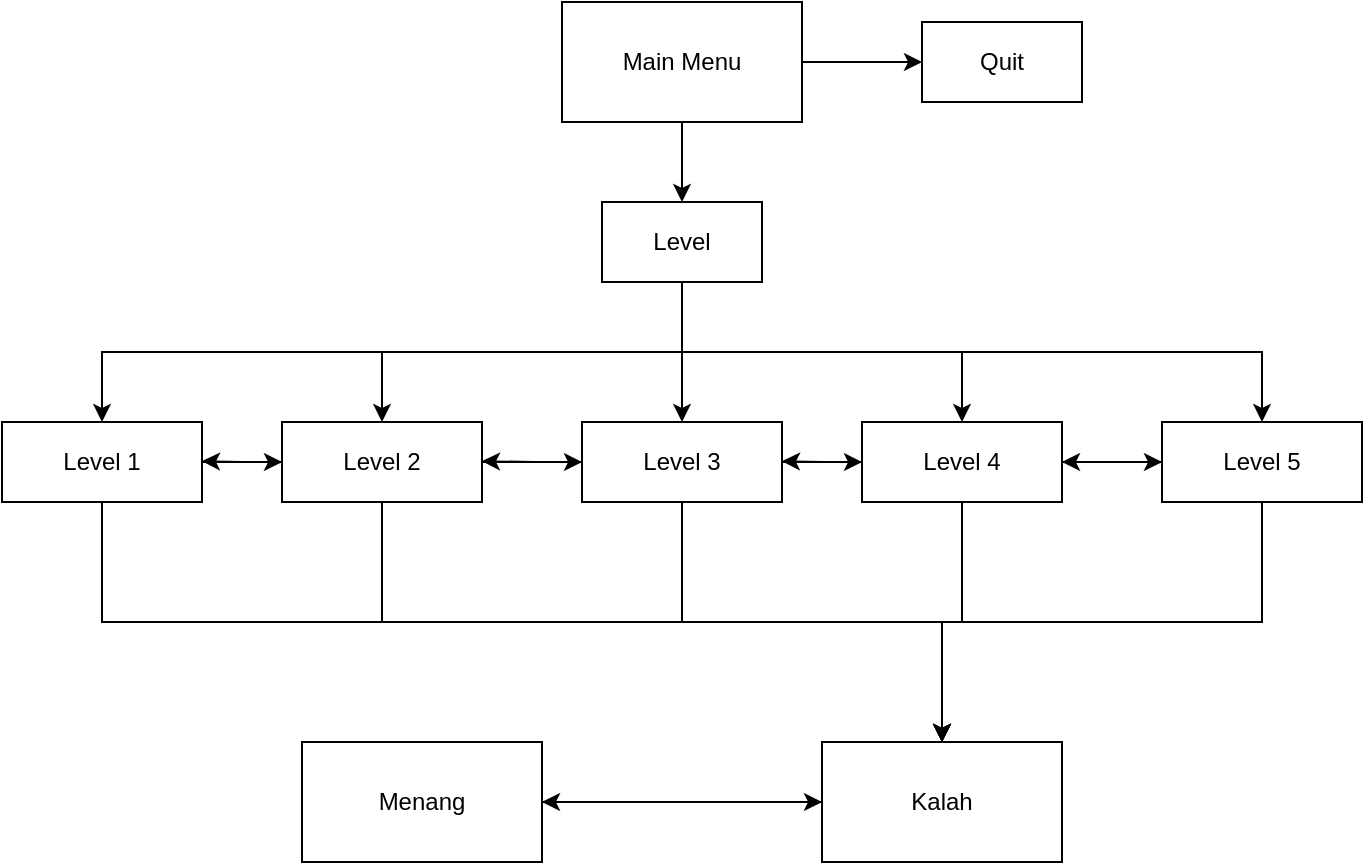 <mxfile version="24.7.7">
  <diagram name="Page-1" id="d_EMwRNkbNsLEGoNPHXn">
    <mxGraphModel dx="874" dy="451" grid="1" gridSize="10" guides="1" tooltips="1" connect="1" arrows="1" fold="1" page="1" pageScale="1" pageWidth="850" pageHeight="1100" math="0" shadow="0">
      <root>
        <mxCell id="0" />
        <mxCell id="1" parent="0" />
        <mxCell id="xGmYWRNddNLQcnzCx-a8-13" style="edgeStyle=orthogonalEdgeStyle;rounded=0;orthogonalLoop=1;jettySize=auto;html=1;exitX=0.5;exitY=1;exitDx=0;exitDy=0;entryX=0.5;entryY=0;entryDx=0;entryDy=0;" edge="1" parent="1" source="xGmYWRNddNLQcnzCx-a8-1" target="xGmYWRNddNLQcnzCx-a8-12">
          <mxGeometry relative="1" as="geometry" />
        </mxCell>
        <mxCell id="xGmYWRNddNLQcnzCx-a8-23" style="edgeStyle=orthogonalEdgeStyle;rounded=0;orthogonalLoop=1;jettySize=auto;html=1;exitX=1;exitY=0.5;exitDx=0;exitDy=0;entryX=0;entryY=0.5;entryDx=0;entryDy=0;" edge="1" parent="1" source="xGmYWRNddNLQcnzCx-a8-1" target="xGmYWRNddNLQcnzCx-a8-21">
          <mxGeometry relative="1" as="geometry" />
        </mxCell>
        <mxCell id="xGmYWRNddNLQcnzCx-a8-1" value="Main Menu" style="rounded=0;whiteSpace=wrap;html=1;" vertex="1" parent="1">
          <mxGeometry x="310" y="30" width="120" height="60" as="geometry" />
        </mxCell>
        <mxCell id="xGmYWRNddNLQcnzCx-a8-48" style="edgeStyle=orthogonalEdgeStyle;rounded=0;orthogonalLoop=1;jettySize=auto;html=1;exitX=1;exitY=0.5;exitDx=0;exitDy=0;entryX=0;entryY=0.5;entryDx=0;entryDy=0;" edge="1" parent="1" source="xGmYWRNddNLQcnzCx-a8-4" target="xGmYWRNddNLQcnzCx-a8-5">
          <mxGeometry relative="1" as="geometry" />
        </mxCell>
        <mxCell id="xGmYWRNddNLQcnzCx-a8-58" style="edgeStyle=orthogonalEdgeStyle;rounded=0;orthogonalLoop=1;jettySize=auto;html=1;exitX=0.5;exitY=1;exitDx=0;exitDy=0;entryX=0.5;entryY=0;entryDx=0;entryDy=0;" edge="1" parent="1" source="xGmYWRNddNLQcnzCx-a8-4" target="xGmYWRNddNLQcnzCx-a8-22">
          <mxGeometry relative="1" as="geometry" />
        </mxCell>
        <mxCell id="xGmYWRNddNLQcnzCx-a8-4" value="Level 1" style="rounded=0;whiteSpace=wrap;html=1;" vertex="1" parent="1">
          <mxGeometry x="30" y="240" width="100" height="40" as="geometry" />
        </mxCell>
        <mxCell id="xGmYWRNddNLQcnzCx-a8-49" style="edgeStyle=orthogonalEdgeStyle;rounded=0;orthogonalLoop=1;jettySize=auto;html=1;exitX=1;exitY=0.5;exitDx=0;exitDy=0;entryX=0;entryY=0.5;entryDx=0;entryDy=0;" edge="1" parent="1" source="xGmYWRNddNLQcnzCx-a8-5" target="xGmYWRNddNLQcnzCx-a8-6">
          <mxGeometry relative="1" as="geometry" />
        </mxCell>
        <mxCell id="xGmYWRNddNLQcnzCx-a8-55" style="edgeStyle=orthogonalEdgeStyle;rounded=0;orthogonalLoop=1;jettySize=auto;html=1;exitX=0;exitY=0.5;exitDx=0;exitDy=0;" edge="1" parent="1" source="xGmYWRNddNLQcnzCx-a8-5">
          <mxGeometry relative="1" as="geometry">
            <mxPoint x="130" y="259.588" as="targetPoint" />
          </mxGeometry>
        </mxCell>
        <mxCell id="xGmYWRNddNLQcnzCx-a8-59" style="edgeStyle=orthogonalEdgeStyle;rounded=0;orthogonalLoop=1;jettySize=auto;html=1;exitX=0.5;exitY=1;exitDx=0;exitDy=0;entryX=0.5;entryY=0;entryDx=0;entryDy=0;" edge="1" parent="1" source="xGmYWRNddNLQcnzCx-a8-5" target="xGmYWRNddNLQcnzCx-a8-22">
          <mxGeometry relative="1" as="geometry" />
        </mxCell>
        <mxCell id="xGmYWRNddNLQcnzCx-a8-5" value="Level 2" style="rounded=0;whiteSpace=wrap;html=1;" vertex="1" parent="1">
          <mxGeometry x="170" y="240" width="100" height="40" as="geometry" />
        </mxCell>
        <mxCell id="xGmYWRNddNLQcnzCx-a8-50" style="edgeStyle=orthogonalEdgeStyle;rounded=0;orthogonalLoop=1;jettySize=auto;html=1;exitX=1;exitY=0.5;exitDx=0;exitDy=0;entryX=0;entryY=0.5;entryDx=0;entryDy=0;" edge="1" parent="1" source="xGmYWRNddNLQcnzCx-a8-6" target="xGmYWRNddNLQcnzCx-a8-7">
          <mxGeometry relative="1" as="geometry" />
        </mxCell>
        <mxCell id="xGmYWRNddNLQcnzCx-a8-54" style="edgeStyle=orthogonalEdgeStyle;rounded=0;orthogonalLoop=1;jettySize=auto;html=1;exitX=0;exitY=0.5;exitDx=0;exitDy=0;" edge="1" parent="1" source="xGmYWRNddNLQcnzCx-a8-6">
          <mxGeometry relative="1" as="geometry">
            <mxPoint x="270" y="259.588" as="targetPoint" />
          </mxGeometry>
        </mxCell>
        <mxCell id="xGmYWRNddNLQcnzCx-a8-60" style="edgeStyle=orthogonalEdgeStyle;rounded=0;orthogonalLoop=1;jettySize=auto;html=1;exitX=0.5;exitY=1;exitDx=0;exitDy=0;entryX=0.5;entryY=0;entryDx=0;entryDy=0;" edge="1" parent="1" source="xGmYWRNddNLQcnzCx-a8-6" target="xGmYWRNddNLQcnzCx-a8-22">
          <mxGeometry relative="1" as="geometry" />
        </mxCell>
        <mxCell id="xGmYWRNddNLQcnzCx-a8-6" value="Level 3" style="rounded=0;whiteSpace=wrap;html=1;" vertex="1" parent="1">
          <mxGeometry x="320" y="240" width="100" height="40" as="geometry" />
        </mxCell>
        <mxCell id="xGmYWRNddNLQcnzCx-a8-51" style="edgeStyle=orthogonalEdgeStyle;rounded=0;orthogonalLoop=1;jettySize=auto;html=1;exitX=1;exitY=0.5;exitDx=0;exitDy=0;" edge="1" parent="1" source="xGmYWRNddNLQcnzCx-a8-7" target="xGmYWRNddNLQcnzCx-a8-8">
          <mxGeometry relative="1" as="geometry" />
        </mxCell>
        <mxCell id="xGmYWRNddNLQcnzCx-a8-53" style="edgeStyle=orthogonalEdgeStyle;rounded=0;orthogonalLoop=1;jettySize=auto;html=1;exitX=0;exitY=0.5;exitDx=0;exitDy=0;" edge="1" parent="1" source="xGmYWRNddNLQcnzCx-a8-7">
          <mxGeometry relative="1" as="geometry">
            <mxPoint x="420.0" y="259.588" as="targetPoint" />
          </mxGeometry>
        </mxCell>
        <mxCell id="xGmYWRNddNLQcnzCx-a8-61" style="edgeStyle=orthogonalEdgeStyle;rounded=0;orthogonalLoop=1;jettySize=auto;html=1;exitX=0.5;exitY=1;exitDx=0;exitDy=0;entryX=0.5;entryY=0;entryDx=0;entryDy=0;" edge="1" parent="1" source="xGmYWRNddNLQcnzCx-a8-7" target="xGmYWRNddNLQcnzCx-a8-22">
          <mxGeometry relative="1" as="geometry" />
        </mxCell>
        <mxCell id="xGmYWRNddNLQcnzCx-a8-7" value="Level 4" style="rounded=0;whiteSpace=wrap;html=1;" vertex="1" parent="1">
          <mxGeometry x="460" y="240" width="100" height="40" as="geometry" />
        </mxCell>
        <mxCell id="xGmYWRNddNLQcnzCx-a8-52" style="edgeStyle=orthogonalEdgeStyle;rounded=0;orthogonalLoop=1;jettySize=auto;html=1;exitX=0;exitY=0.5;exitDx=0;exitDy=0;entryX=1;entryY=0.5;entryDx=0;entryDy=0;" edge="1" parent="1" source="xGmYWRNddNLQcnzCx-a8-8" target="xGmYWRNddNLQcnzCx-a8-7">
          <mxGeometry relative="1" as="geometry" />
        </mxCell>
        <mxCell id="xGmYWRNddNLQcnzCx-a8-62" style="edgeStyle=orthogonalEdgeStyle;rounded=0;orthogonalLoop=1;jettySize=auto;html=1;exitX=0.5;exitY=1;exitDx=0;exitDy=0;entryX=0.5;entryY=0;entryDx=0;entryDy=0;" edge="1" parent="1" source="xGmYWRNddNLQcnzCx-a8-8" target="xGmYWRNddNLQcnzCx-a8-22">
          <mxGeometry relative="1" as="geometry" />
        </mxCell>
        <mxCell id="xGmYWRNddNLQcnzCx-a8-8" value="Level 5" style="rounded=0;whiteSpace=wrap;html=1;" vertex="1" parent="1">
          <mxGeometry x="610" y="240" width="100" height="40" as="geometry" />
        </mxCell>
        <mxCell id="xGmYWRNddNLQcnzCx-a8-14" style="edgeStyle=orthogonalEdgeStyle;rounded=0;orthogonalLoop=1;jettySize=auto;html=1;exitX=0.5;exitY=1;exitDx=0;exitDy=0;entryX=0.5;entryY=0;entryDx=0;entryDy=0;" edge="1" parent="1" source="xGmYWRNddNLQcnzCx-a8-12" target="xGmYWRNddNLQcnzCx-a8-6">
          <mxGeometry relative="1" as="geometry" />
        </mxCell>
        <mxCell id="xGmYWRNddNLQcnzCx-a8-15" style="edgeStyle=orthogonalEdgeStyle;rounded=0;orthogonalLoop=1;jettySize=auto;html=1;exitX=0.5;exitY=1;exitDx=0;exitDy=0;entryX=0.5;entryY=0;entryDx=0;entryDy=0;" edge="1" parent="1" source="xGmYWRNddNLQcnzCx-a8-12" target="xGmYWRNddNLQcnzCx-a8-4">
          <mxGeometry relative="1" as="geometry" />
        </mxCell>
        <mxCell id="xGmYWRNddNLQcnzCx-a8-16" style="edgeStyle=orthogonalEdgeStyle;rounded=0;orthogonalLoop=1;jettySize=auto;html=1;exitX=0.5;exitY=1;exitDx=0;exitDy=0;entryX=0.5;entryY=0;entryDx=0;entryDy=0;" edge="1" parent="1" source="xGmYWRNddNLQcnzCx-a8-12" target="xGmYWRNddNLQcnzCx-a8-5">
          <mxGeometry relative="1" as="geometry" />
        </mxCell>
        <mxCell id="xGmYWRNddNLQcnzCx-a8-17" style="edgeStyle=orthogonalEdgeStyle;rounded=0;orthogonalLoop=1;jettySize=auto;html=1;exitX=0.5;exitY=1;exitDx=0;exitDy=0;entryX=0.5;entryY=0;entryDx=0;entryDy=0;" edge="1" parent="1" source="xGmYWRNddNLQcnzCx-a8-12" target="xGmYWRNddNLQcnzCx-a8-7">
          <mxGeometry relative="1" as="geometry" />
        </mxCell>
        <mxCell id="xGmYWRNddNLQcnzCx-a8-18" style="edgeStyle=orthogonalEdgeStyle;rounded=0;orthogonalLoop=1;jettySize=auto;html=1;exitX=0.5;exitY=1;exitDx=0;exitDy=0;" edge="1" parent="1" source="xGmYWRNddNLQcnzCx-a8-12" target="xGmYWRNddNLQcnzCx-a8-8">
          <mxGeometry relative="1" as="geometry" />
        </mxCell>
        <mxCell id="xGmYWRNddNLQcnzCx-a8-12" value="Level" style="rounded=0;whiteSpace=wrap;html=1;" vertex="1" parent="1">
          <mxGeometry x="330" y="130" width="80" height="40" as="geometry" />
        </mxCell>
        <mxCell id="xGmYWRNddNLQcnzCx-a8-56" style="edgeStyle=orthogonalEdgeStyle;rounded=0;orthogonalLoop=1;jettySize=auto;html=1;exitX=1;exitY=0.5;exitDx=0;exitDy=0;entryX=0;entryY=0.5;entryDx=0;entryDy=0;" edge="1" parent="1" source="xGmYWRNddNLQcnzCx-a8-19" target="xGmYWRNddNLQcnzCx-a8-22">
          <mxGeometry relative="1" as="geometry" />
        </mxCell>
        <mxCell id="xGmYWRNddNLQcnzCx-a8-19" value="Menang" style="rounded=0;whiteSpace=wrap;html=1;" vertex="1" parent="1">
          <mxGeometry x="180" y="400" width="120" height="60" as="geometry" />
        </mxCell>
        <mxCell id="xGmYWRNddNLQcnzCx-a8-21" value="Quit" style="rounded=0;whiteSpace=wrap;html=1;" vertex="1" parent="1">
          <mxGeometry x="490" y="40" width="80" height="40" as="geometry" />
        </mxCell>
        <mxCell id="xGmYWRNddNLQcnzCx-a8-57" style="edgeStyle=orthogonalEdgeStyle;rounded=0;orthogonalLoop=1;jettySize=auto;html=1;exitX=0;exitY=0.5;exitDx=0;exitDy=0;entryX=1;entryY=0.5;entryDx=0;entryDy=0;" edge="1" parent="1" source="xGmYWRNddNLQcnzCx-a8-22" target="xGmYWRNddNLQcnzCx-a8-19">
          <mxGeometry relative="1" as="geometry" />
        </mxCell>
        <mxCell id="xGmYWRNddNLQcnzCx-a8-22" value="Kalah" style="rounded=0;whiteSpace=wrap;html=1;" vertex="1" parent="1">
          <mxGeometry x="440" y="400" width="120" height="60" as="geometry" />
        </mxCell>
      </root>
    </mxGraphModel>
  </diagram>
</mxfile>
